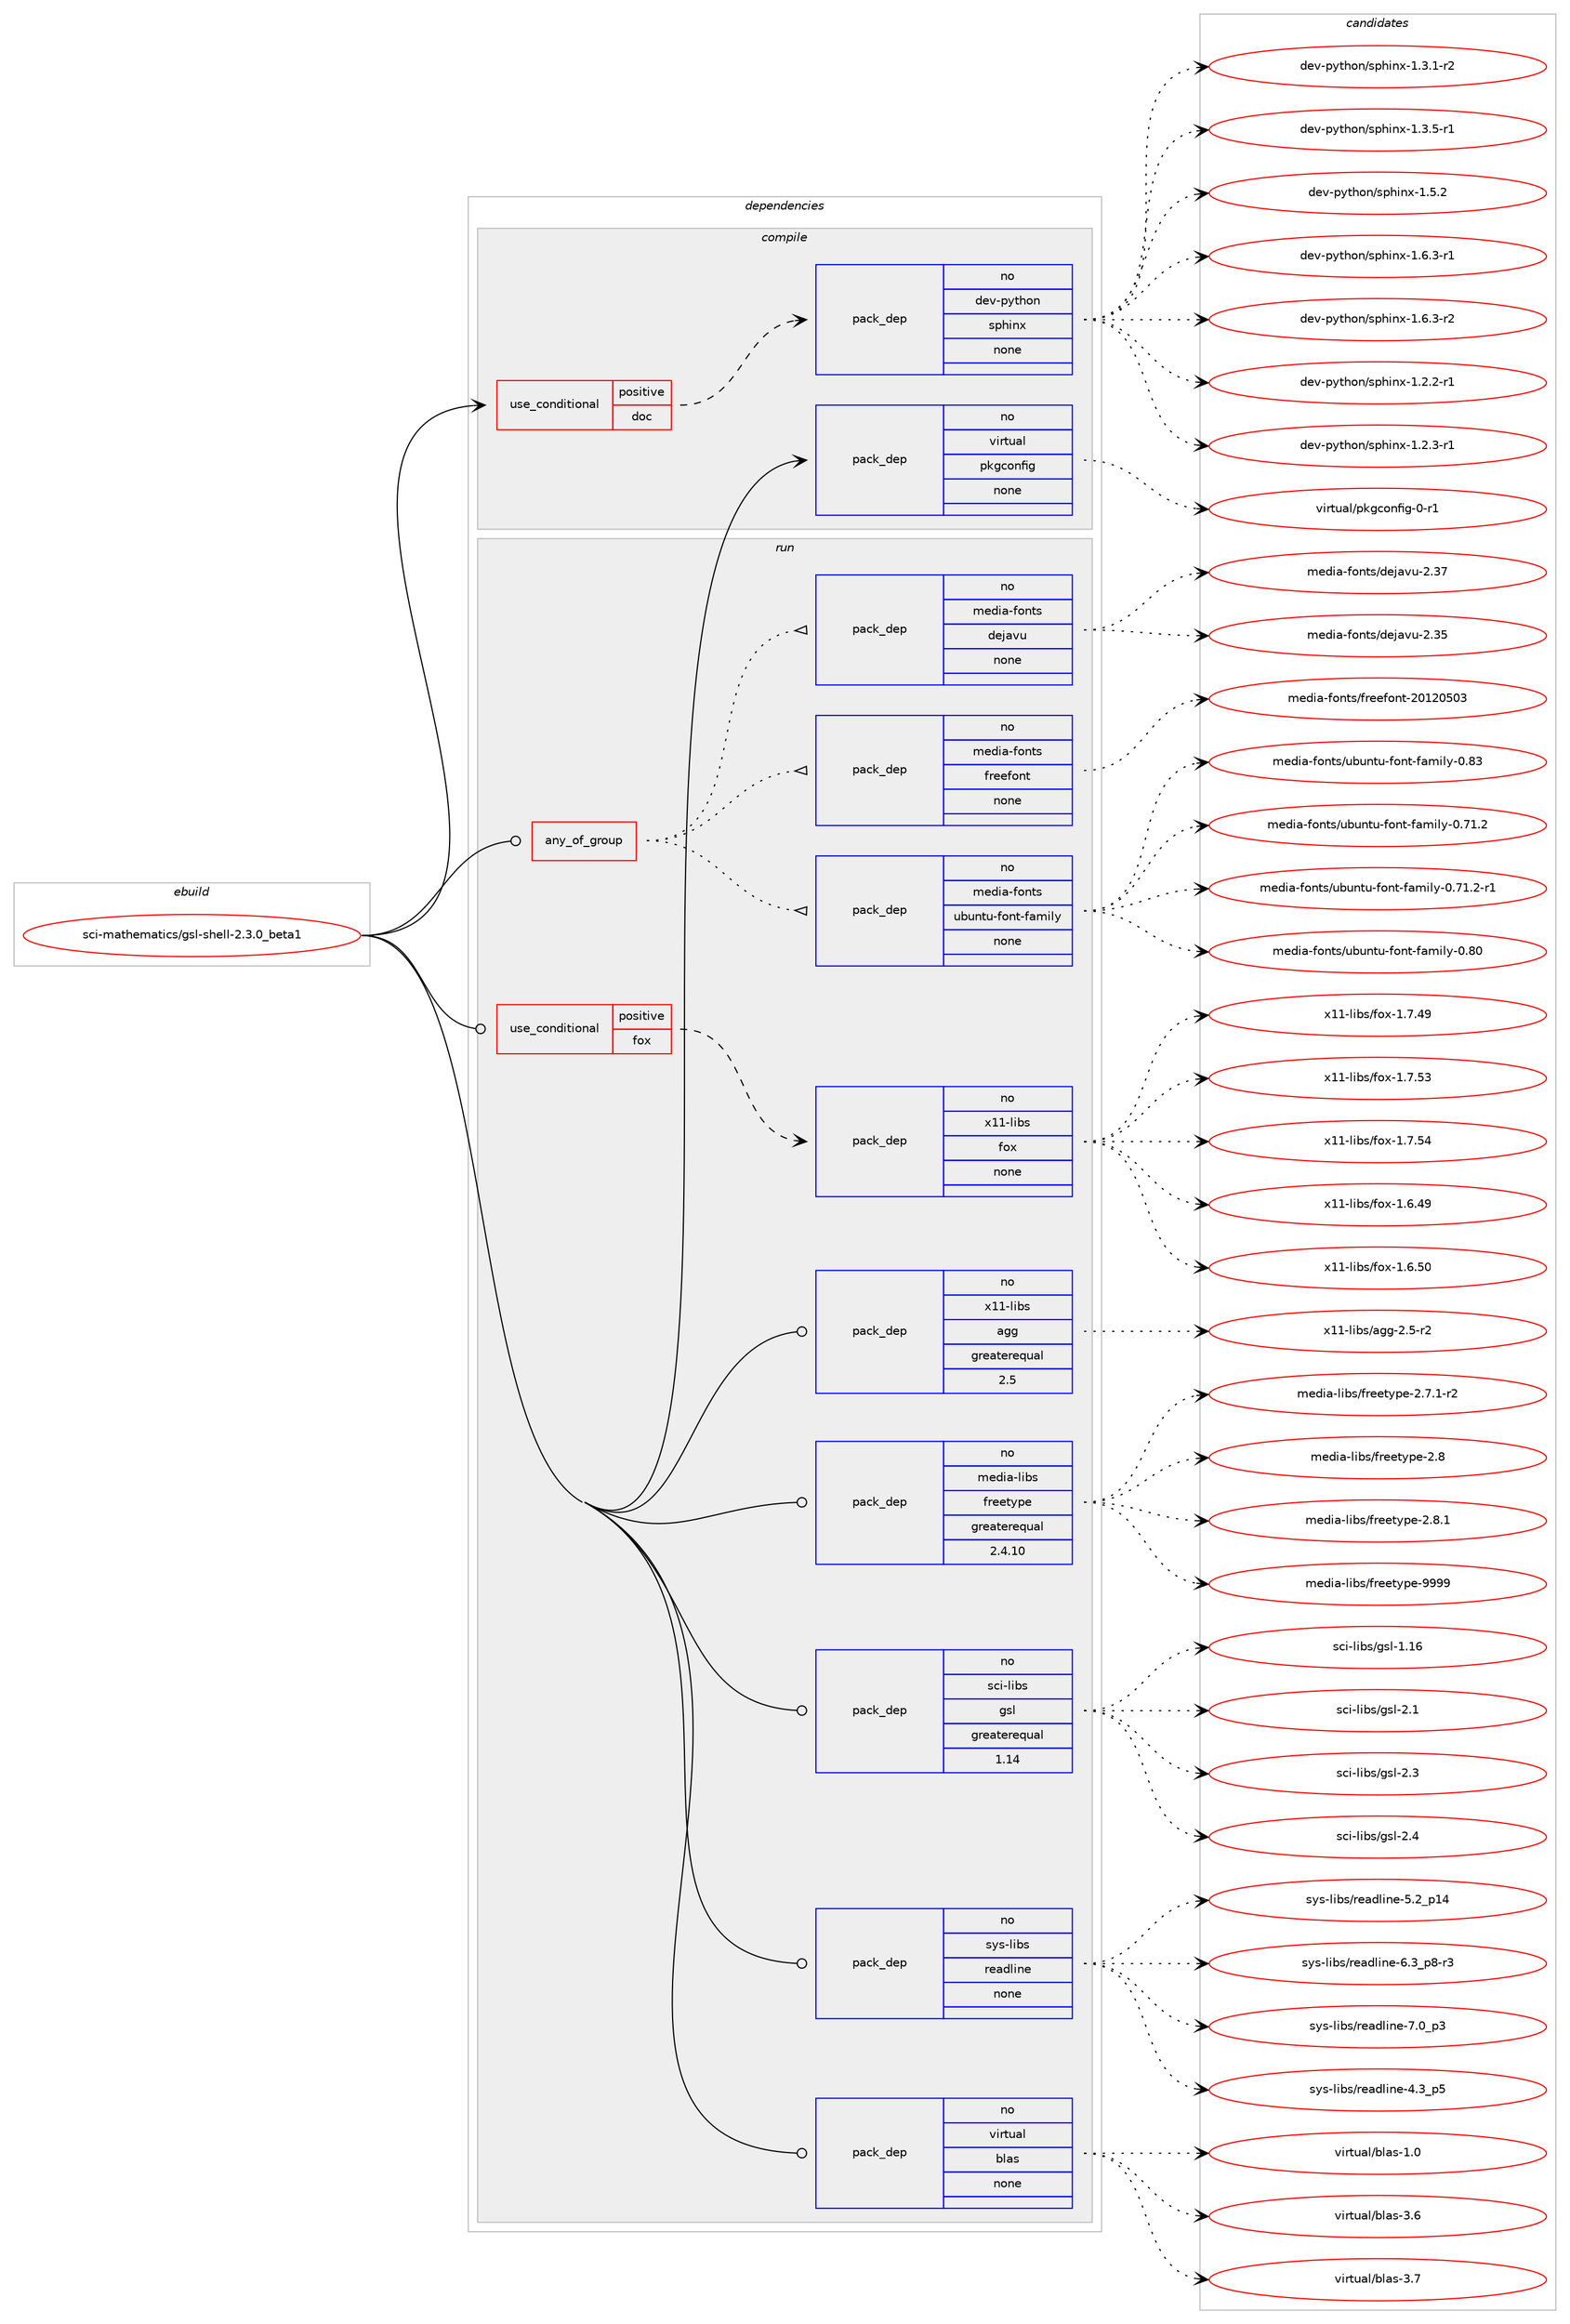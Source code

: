 digraph prolog {

# *************
# Graph options
# *************

newrank=true;
concentrate=true;
compound=true;
graph [rankdir=LR,fontname=Helvetica,fontsize=10,ranksep=1.5];#, ranksep=2.5, nodesep=0.2];
edge  [arrowhead=vee];
node  [fontname=Helvetica,fontsize=10];

# **********
# The ebuild
# **********

subgraph cluster_leftcol {
color=gray;
rank=same;
label=<<i>ebuild</i>>;
id [label="sci-mathematics/gsl-shell-2.3.0_beta1", color=red, width=4, href="../sci-mathematics/gsl-shell-2.3.0_beta1.svg"];
}

# ****************
# The dependencies
# ****************

subgraph cluster_midcol {
color=gray;
label=<<i>dependencies</i>>;
subgraph cluster_compile {
fillcolor="#eeeeee";
style=filled;
label=<<i>compile</i>>;
subgraph cond111419 {
dependency455373 [label=<<TABLE BORDER="0" CELLBORDER="1" CELLSPACING="0" CELLPADDING="4"><TR><TD ROWSPAN="3" CELLPADDING="10">use_conditional</TD></TR><TR><TD>positive</TD></TR><TR><TD>doc</TD></TR></TABLE>>, shape=none, color=red];
subgraph pack335979 {
dependency455374 [label=<<TABLE BORDER="0" CELLBORDER="1" CELLSPACING="0" CELLPADDING="4" WIDTH="220"><TR><TD ROWSPAN="6" CELLPADDING="30">pack_dep</TD></TR><TR><TD WIDTH="110">no</TD></TR><TR><TD>dev-python</TD></TR><TR><TD>sphinx</TD></TR><TR><TD>none</TD></TR><TR><TD></TD></TR></TABLE>>, shape=none, color=blue];
}
dependency455373:e -> dependency455374:w [weight=20,style="dashed",arrowhead="vee"];
}
id:e -> dependency455373:w [weight=20,style="solid",arrowhead="vee"];
subgraph pack335980 {
dependency455375 [label=<<TABLE BORDER="0" CELLBORDER="1" CELLSPACING="0" CELLPADDING="4" WIDTH="220"><TR><TD ROWSPAN="6" CELLPADDING="30">pack_dep</TD></TR><TR><TD WIDTH="110">no</TD></TR><TR><TD>virtual</TD></TR><TR><TD>pkgconfig</TD></TR><TR><TD>none</TD></TR><TR><TD></TD></TR></TABLE>>, shape=none, color=blue];
}
id:e -> dependency455375:w [weight=20,style="solid",arrowhead="vee"];
}
subgraph cluster_compileandrun {
fillcolor="#eeeeee";
style=filled;
label=<<i>compile and run</i>>;
}
subgraph cluster_run {
fillcolor="#eeeeee";
style=filled;
label=<<i>run</i>>;
subgraph any7726 {
dependency455376 [label=<<TABLE BORDER="0" CELLBORDER="1" CELLSPACING="0" CELLPADDING="4"><TR><TD CELLPADDING="10">any_of_group</TD></TR></TABLE>>, shape=none, color=red];subgraph pack335981 {
dependency455377 [label=<<TABLE BORDER="0" CELLBORDER="1" CELLSPACING="0" CELLPADDING="4" WIDTH="220"><TR><TD ROWSPAN="6" CELLPADDING="30">pack_dep</TD></TR><TR><TD WIDTH="110">no</TD></TR><TR><TD>media-fonts</TD></TR><TR><TD>ubuntu-font-family</TD></TR><TR><TD>none</TD></TR><TR><TD></TD></TR></TABLE>>, shape=none, color=blue];
}
dependency455376:e -> dependency455377:w [weight=20,style="dotted",arrowhead="oinv"];
subgraph pack335982 {
dependency455378 [label=<<TABLE BORDER="0" CELLBORDER="1" CELLSPACING="0" CELLPADDING="4" WIDTH="220"><TR><TD ROWSPAN="6" CELLPADDING="30">pack_dep</TD></TR><TR><TD WIDTH="110">no</TD></TR><TR><TD>media-fonts</TD></TR><TR><TD>freefont</TD></TR><TR><TD>none</TD></TR><TR><TD></TD></TR></TABLE>>, shape=none, color=blue];
}
dependency455376:e -> dependency455378:w [weight=20,style="dotted",arrowhead="oinv"];
subgraph pack335983 {
dependency455379 [label=<<TABLE BORDER="0" CELLBORDER="1" CELLSPACING="0" CELLPADDING="4" WIDTH="220"><TR><TD ROWSPAN="6" CELLPADDING="30">pack_dep</TD></TR><TR><TD WIDTH="110">no</TD></TR><TR><TD>media-fonts</TD></TR><TR><TD>dejavu</TD></TR><TR><TD>none</TD></TR><TR><TD></TD></TR></TABLE>>, shape=none, color=blue];
}
dependency455376:e -> dependency455379:w [weight=20,style="dotted",arrowhead="oinv"];
}
id:e -> dependency455376:w [weight=20,style="solid",arrowhead="odot"];
subgraph cond111420 {
dependency455380 [label=<<TABLE BORDER="0" CELLBORDER="1" CELLSPACING="0" CELLPADDING="4"><TR><TD ROWSPAN="3" CELLPADDING="10">use_conditional</TD></TR><TR><TD>positive</TD></TR><TR><TD>fox</TD></TR></TABLE>>, shape=none, color=red];
subgraph pack335984 {
dependency455381 [label=<<TABLE BORDER="0" CELLBORDER="1" CELLSPACING="0" CELLPADDING="4" WIDTH="220"><TR><TD ROWSPAN="6" CELLPADDING="30">pack_dep</TD></TR><TR><TD WIDTH="110">no</TD></TR><TR><TD>x11-libs</TD></TR><TR><TD>fox</TD></TR><TR><TD>none</TD></TR><TR><TD></TD></TR></TABLE>>, shape=none, color=blue];
}
dependency455380:e -> dependency455381:w [weight=20,style="dashed",arrowhead="vee"];
}
id:e -> dependency455380:w [weight=20,style="solid",arrowhead="odot"];
subgraph pack335985 {
dependency455382 [label=<<TABLE BORDER="0" CELLBORDER="1" CELLSPACING="0" CELLPADDING="4" WIDTH="220"><TR><TD ROWSPAN="6" CELLPADDING="30">pack_dep</TD></TR><TR><TD WIDTH="110">no</TD></TR><TR><TD>media-libs</TD></TR><TR><TD>freetype</TD></TR><TR><TD>greaterequal</TD></TR><TR><TD>2.4.10</TD></TR></TABLE>>, shape=none, color=blue];
}
id:e -> dependency455382:w [weight=20,style="solid",arrowhead="odot"];
subgraph pack335986 {
dependency455383 [label=<<TABLE BORDER="0" CELLBORDER="1" CELLSPACING="0" CELLPADDING="4" WIDTH="220"><TR><TD ROWSPAN="6" CELLPADDING="30">pack_dep</TD></TR><TR><TD WIDTH="110">no</TD></TR><TR><TD>sci-libs</TD></TR><TR><TD>gsl</TD></TR><TR><TD>greaterequal</TD></TR><TR><TD>1.14</TD></TR></TABLE>>, shape=none, color=blue];
}
id:e -> dependency455383:w [weight=20,style="solid",arrowhead="odot"];
subgraph pack335987 {
dependency455384 [label=<<TABLE BORDER="0" CELLBORDER="1" CELLSPACING="0" CELLPADDING="4" WIDTH="220"><TR><TD ROWSPAN="6" CELLPADDING="30">pack_dep</TD></TR><TR><TD WIDTH="110">no</TD></TR><TR><TD>sys-libs</TD></TR><TR><TD>readline</TD></TR><TR><TD>none</TD></TR><TR><TD></TD></TR></TABLE>>, shape=none, color=blue];
}
id:e -> dependency455384:w [weight=20,style="solid",arrowhead="odot"];
subgraph pack335988 {
dependency455385 [label=<<TABLE BORDER="0" CELLBORDER="1" CELLSPACING="0" CELLPADDING="4" WIDTH="220"><TR><TD ROWSPAN="6" CELLPADDING="30">pack_dep</TD></TR><TR><TD WIDTH="110">no</TD></TR><TR><TD>virtual</TD></TR><TR><TD>blas</TD></TR><TR><TD>none</TD></TR><TR><TD></TD></TR></TABLE>>, shape=none, color=blue];
}
id:e -> dependency455385:w [weight=20,style="solid",arrowhead="odot"];
subgraph pack335989 {
dependency455386 [label=<<TABLE BORDER="0" CELLBORDER="1" CELLSPACING="0" CELLPADDING="4" WIDTH="220"><TR><TD ROWSPAN="6" CELLPADDING="30">pack_dep</TD></TR><TR><TD WIDTH="110">no</TD></TR><TR><TD>x11-libs</TD></TR><TR><TD>agg</TD></TR><TR><TD>greaterequal</TD></TR><TR><TD>2.5</TD></TR></TABLE>>, shape=none, color=blue];
}
id:e -> dependency455386:w [weight=20,style="solid",arrowhead="odot"];
}
}

# **************
# The candidates
# **************

subgraph cluster_choices {
rank=same;
color=gray;
label=<<i>candidates</i>>;

subgraph choice335979 {
color=black;
nodesep=1;
choice10010111845112121116104111110471151121041051101204549465046504511449 [label="dev-python/sphinx-1.2.2-r1", color=red, width=4,href="../dev-python/sphinx-1.2.2-r1.svg"];
choice10010111845112121116104111110471151121041051101204549465046514511449 [label="dev-python/sphinx-1.2.3-r1", color=red, width=4,href="../dev-python/sphinx-1.2.3-r1.svg"];
choice10010111845112121116104111110471151121041051101204549465146494511450 [label="dev-python/sphinx-1.3.1-r2", color=red, width=4,href="../dev-python/sphinx-1.3.1-r2.svg"];
choice10010111845112121116104111110471151121041051101204549465146534511449 [label="dev-python/sphinx-1.3.5-r1", color=red, width=4,href="../dev-python/sphinx-1.3.5-r1.svg"];
choice1001011184511212111610411111047115112104105110120454946534650 [label="dev-python/sphinx-1.5.2", color=red, width=4,href="../dev-python/sphinx-1.5.2.svg"];
choice10010111845112121116104111110471151121041051101204549465446514511449 [label="dev-python/sphinx-1.6.3-r1", color=red, width=4,href="../dev-python/sphinx-1.6.3-r1.svg"];
choice10010111845112121116104111110471151121041051101204549465446514511450 [label="dev-python/sphinx-1.6.3-r2", color=red, width=4,href="../dev-python/sphinx-1.6.3-r2.svg"];
dependency455374:e -> choice10010111845112121116104111110471151121041051101204549465046504511449:w [style=dotted,weight="100"];
dependency455374:e -> choice10010111845112121116104111110471151121041051101204549465046514511449:w [style=dotted,weight="100"];
dependency455374:e -> choice10010111845112121116104111110471151121041051101204549465146494511450:w [style=dotted,weight="100"];
dependency455374:e -> choice10010111845112121116104111110471151121041051101204549465146534511449:w [style=dotted,weight="100"];
dependency455374:e -> choice1001011184511212111610411111047115112104105110120454946534650:w [style=dotted,weight="100"];
dependency455374:e -> choice10010111845112121116104111110471151121041051101204549465446514511449:w [style=dotted,weight="100"];
dependency455374:e -> choice10010111845112121116104111110471151121041051101204549465446514511450:w [style=dotted,weight="100"];
}
subgraph choice335980 {
color=black;
nodesep=1;
choice11810511411611797108471121071039911111010210510345484511449 [label="virtual/pkgconfig-0-r1", color=red, width=4,href="../virtual/pkgconfig-0-r1.svg"];
dependency455375:e -> choice11810511411611797108471121071039911111010210510345484511449:w [style=dotted,weight="100"];
}
subgraph choice335981 {
color=black;
nodesep=1;
choice1091011001059745102111110116115471179811711011611745102111110116451029710910510812145484655494650 [label="media-fonts/ubuntu-font-family-0.71.2", color=red, width=4,href="../media-fonts/ubuntu-font-family-0.71.2.svg"];
choice10910110010597451021111101161154711798117110116117451021111101164510297109105108121454846554946504511449 [label="media-fonts/ubuntu-font-family-0.71.2-r1", color=red, width=4,href="../media-fonts/ubuntu-font-family-0.71.2-r1.svg"];
choice109101100105974510211111011611547117981171101161174510211111011645102971091051081214548465648 [label="media-fonts/ubuntu-font-family-0.80", color=red, width=4,href="../media-fonts/ubuntu-font-family-0.80.svg"];
choice109101100105974510211111011611547117981171101161174510211111011645102971091051081214548465651 [label="media-fonts/ubuntu-font-family-0.83", color=red, width=4,href="../media-fonts/ubuntu-font-family-0.83.svg"];
dependency455377:e -> choice1091011001059745102111110116115471179811711011611745102111110116451029710910510812145484655494650:w [style=dotted,weight="100"];
dependency455377:e -> choice10910110010597451021111101161154711798117110116117451021111101164510297109105108121454846554946504511449:w [style=dotted,weight="100"];
dependency455377:e -> choice109101100105974510211111011611547117981171101161174510211111011645102971091051081214548465648:w [style=dotted,weight="100"];
dependency455377:e -> choice109101100105974510211111011611547117981171101161174510211111011645102971091051081214548465651:w [style=dotted,weight="100"];
}
subgraph choice335982 {
color=black;
nodesep=1;
choice109101100105974510211111011611547102114101101102111110116455048495048534851 [label="media-fonts/freefont-20120503", color=red, width=4,href="../media-fonts/freefont-20120503.svg"];
dependency455378:e -> choice109101100105974510211111011611547102114101101102111110116455048495048534851:w [style=dotted,weight="100"];
}
subgraph choice335983 {
color=black;
nodesep=1;
choice109101100105974510211111011611547100101106971181174550465153 [label="media-fonts/dejavu-2.35", color=red, width=4,href="../media-fonts/dejavu-2.35.svg"];
choice109101100105974510211111011611547100101106971181174550465155 [label="media-fonts/dejavu-2.37", color=red, width=4,href="../media-fonts/dejavu-2.37.svg"];
dependency455379:e -> choice109101100105974510211111011611547100101106971181174550465153:w [style=dotted,weight="100"];
dependency455379:e -> choice109101100105974510211111011611547100101106971181174550465155:w [style=dotted,weight="100"];
}
subgraph choice335984 {
color=black;
nodesep=1;
choice120494945108105981154710211112045494654465257 [label="x11-libs/fox-1.6.49", color=red, width=4,href="../x11-libs/fox-1.6.49.svg"];
choice120494945108105981154710211112045494654465348 [label="x11-libs/fox-1.6.50", color=red, width=4,href="../x11-libs/fox-1.6.50.svg"];
choice120494945108105981154710211112045494655465257 [label="x11-libs/fox-1.7.49", color=red, width=4,href="../x11-libs/fox-1.7.49.svg"];
choice120494945108105981154710211112045494655465351 [label="x11-libs/fox-1.7.53", color=red, width=4,href="../x11-libs/fox-1.7.53.svg"];
choice120494945108105981154710211112045494655465352 [label="x11-libs/fox-1.7.54", color=red, width=4,href="../x11-libs/fox-1.7.54.svg"];
dependency455381:e -> choice120494945108105981154710211112045494654465257:w [style=dotted,weight="100"];
dependency455381:e -> choice120494945108105981154710211112045494654465348:w [style=dotted,weight="100"];
dependency455381:e -> choice120494945108105981154710211112045494655465257:w [style=dotted,weight="100"];
dependency455381:e -> choice120494945108105981154710211112045494655465351:w [style=dotted,weight="100"];
dependency455381:e -> choice120494945108105981154710211112045494655465352:w [style=dotted,weight="100"];
}
subgraph choice335985 {
color=black;
nodesep=1;
choice109101100105974510810598115471021141011011161211121014550465546494511450 [label="media-libs/freetype-2.7.1-r2", color=red, width=4,href="../media-libs/freetype-2.7.1-r2.svg"];
choice1091011001059745108105981154710211410110111612111210145504656 [label="media-libs/freetype-2.8", color=red, width=4,href="../media-libs/freetype-2.8.svg"];
choice10910110010597451081059811547102114101101116121112101455046564649 [label="media-libs/freetype-2.8.1", color=red, width=4,href="../media-libs/freetype-2.8.1.svg"];
choice109101100105974510810598115471021141011011161211121014557575757 [label="media-libs/freetype-9999", color=red, width=4,href="../media-libs/freetype-9999.svg"];
dependency455382:e -> choice109101100105974510810598115471021141011011161211121014550465546494511450:w [style=dotted,weight="100"];
dependency455382:e -> choice1091011001059745108105981154710211410110111612111210145504656:w [style=dotted,weight="100"];
dependency455382:e -> choice10910110010597451081059811547102114101101116121112101455046564649:w [style=dotted,weight="100"];
dependency455382:e -> choice109101100105974510810598115471021141011011161211121014557575757:w [style=dotted,weight="100"];
}
subgraph choice335986 {
color=black;
nodesep=1;
choice115991054510810598115471031151084549464954 [label="sci-libs/gsl-1.16", color=red, width=4,href="../sci-libs/gsl-1.16.svg"];
choice1159910545108105981154710311510845504649 [label="sci-libs/gsl-2.1", color=red, width=4,href="../sci-libs/gsl-2.1.svg"];
choice1159910545108105981154710311510845504651 [label="sci-libs/gsl-2.3", color=red, width=4,href="../sci-libs/gsl-2.3.svg"];
choice1159910545108105981154710311510845504652 [label="sci-libs/gsl-2.4", color=red, width=4,href="../sci-libs/gsl-2.4.svg"];
dependency455383:e -> choice115991054510810598115471031151084549464954:w [style=dotted,weight="100"];
dependency455383:e -> choice1159910545108105981154710311510845504649:w [style=dotted,weight="100"];
dependency455383:e -> choice1159910545108105981154710311510845504651:w [style=dotted,weight="100"];
dependency455383:e -> choice1159910545108105981154710311510845504652:w [style=dotted,weight="100"];
}
subgraph choice335987 {
color=black;
nodesep=1;
choice11512111545108105981154711410197100108105110101455246519511253 [label="sys-libs/readline-4.3_p5", color=red, width=4,href="../sys-libs/readline-4.3_p5.svg"];
choice1151211154510810598115471141019710010810511010145534650951124952 [label="sys-libs/readline-5.2_p14", color=red, width=4,href="../sys-libs/readline-5.2_p14.svg"];
choice115121115451081059811547114101971001081051101014554465195112564511451 [label="sys-libs/readline-6.3_p8-r3", color=red, width=4,href="../sys-libs/readline-6.3_p8-r3.svg"];
choice11512111545108105981154711410197100108105110101455546489511251 [label="sys-libs/readline-7.0_p3", color=red, width=4,href="../sys-libs/readline-7.0_p3.svg"];
dependency455384:e -> choice11512111545108105981154711410197100108105110101455246519511253:w [style=dotted,weight="100"];
dependency455384:e -> choice1151211154510810598115471141019710010810511010145534650951124952:w [style=dotted,weight="100"];
dependency455384:e -> choice115121115451081059811547114101971001081051101014554465195112564511451:w [style=dotted,weight="100"];
dependency455384:e -> choice11512111545108105981154711410197100108105110101455546489511251:w [style=dotted,weight="100"];
}
subgraph choice335988 {
color=black;
nodesep=1;
choice1181051141161179710847981089711545494648 [label="virtual/blas-1.0", color=red, width=4,href="../virtual/blas-1.0.svg"];
choice1181051141161179710847981089711545514654 [label="virtual/blas-3.6", color=red, width=4,href="../virtual/blas-3.6.svg"];
choice1181051141161179710847981089711545514655 [label="virtual/blas-3.7", color=red, width=4,href="../virtual/blas-3.7.svg"];
dependency455385:e -> choice1181051141161179710847981089711545494648:w [style=dotted,weight="100"];
dependency455385:e -> choice1181051141161179710847981089711545514654:w [style=dotted,weight="100"];
dependency455385:e -> choice1181051141161179710847981089711545514655:w [style=dotted,weight="100"];
}
subgraph choice335989 {
color=black;
nodesep=1;
choice120494945108105981154797103103455046534511450 [label="x11-libs/agg-2.5-r2", color=red, width=4,href="../x11-libs/agg-2.5-r2.svg"];
dependency455386:e -> choice120494945108105981154797103103455046534511450:w [style=dotted,weight="100"];
}
}

}
